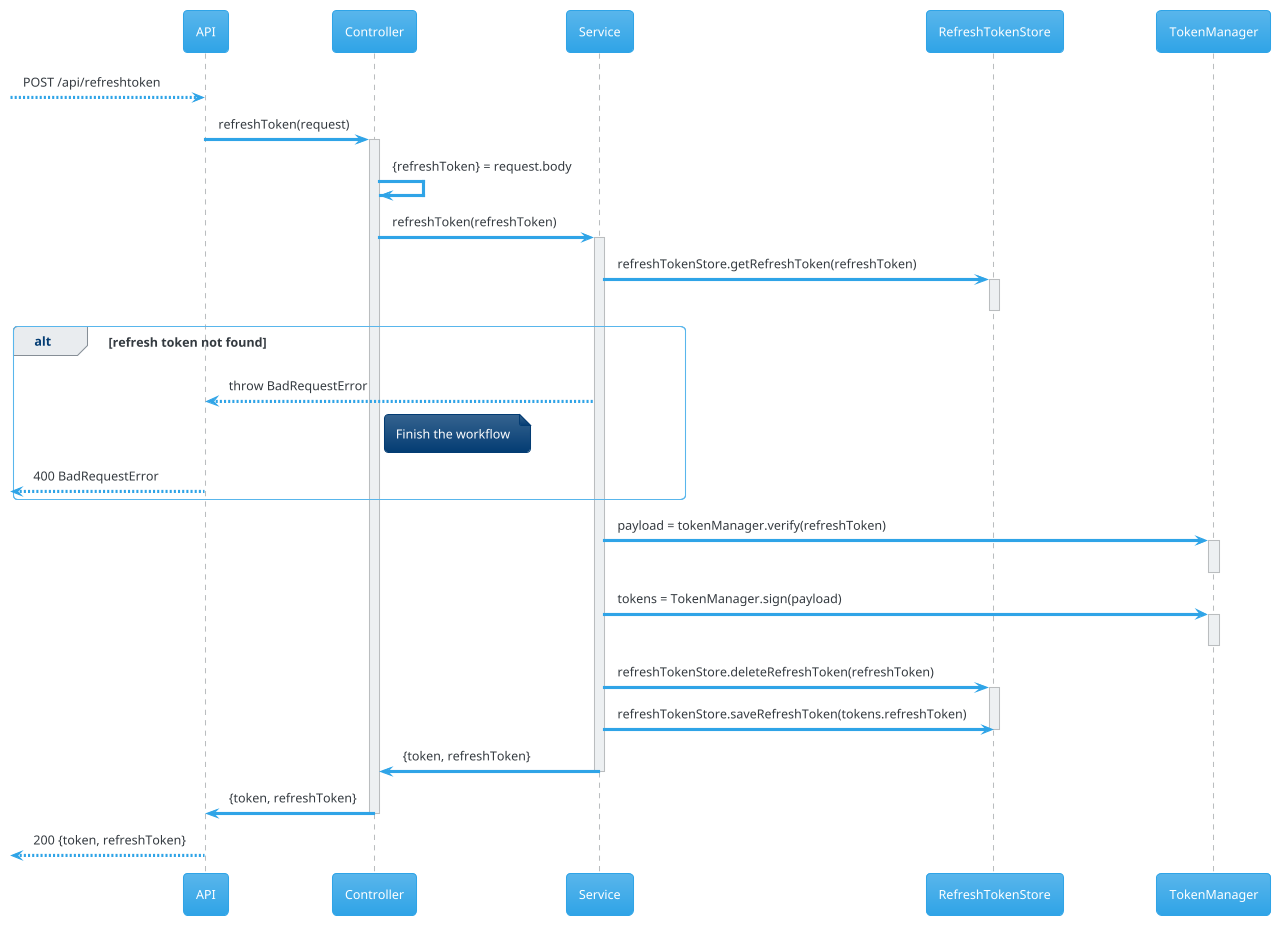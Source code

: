 @startuml
!theme cerulean
participant "API" as API
participant "Controller" as Ctrl
participant "Service" as Service
participant "RefreshTokenStore" as RefreshTokenStore
participant "TokenManager" as TokenManager



--> API: POST /api/refreshtoken
API -> Ctrl: refreshToken(request)
activate Ctrl
Ctrl -> Ctrl: {refreshToken} = request.body
Ctrl -> Service: refreshToken(refreshToken)
activate Service
Service -> RefreshTokenStore: refreshTokenStore.getRefreshToken(refreshToken)
activate RefreshTokenStore
deactivate RefreshTokenStore
alt refresh token not found
    Service --> API: throw BadRequestError
    note right of Ctrl
        Finish the workflow
    end note
    <-- API: 400 BadRequestError
end
Service -> TokenManager: payload = tokenManager.verify(refreshToken)
activate TokenManager
deactivate TokenManager

Service -> TokenManager: tokens = TokenManager.sign(payload)
activate TokenManager
deactivate TokenManager
Service -> RefreshTokenStore: refreshTokenStore.deleteRefreshToken(refreshToken)
activate RefreshTokenStore
Service -> RefreshTokenStore: refreshTokenStore.saveRefreshToken(tokens.refreshToken)
deactivate RefreshTokenStore

Service -> Ctrl: {token, refreshToken}
deactivate Service
Ctrl -> API: {token, refreshToken}
deactivate Ctrl
<-- API : 200 {token, refreshToken}


@enduml